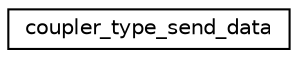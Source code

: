 digraph "Graphical Class Hierarchy"
{
 // INTERACTIVE_SVG=YES
 // LATEX_PDF_SIZE
  edge [fontname="Helvetica",fontsize="10",labelfontname="Helvetica",labelfontsize="10"];
  node [fontname="Helvetica",fontsize="10",shape=record];
  rankdir="LR";
  Node0 [label="coupler_type_send_data",height=0.2,width=0.4,color="black", fillcolor="white", style="filled",URL="$interfacecoupler__types__mod_1_1coupler__type__send__data.html",tooltip="This is the interface to write out diagnostics of the arrays in a coupler_bc_type."];
}
